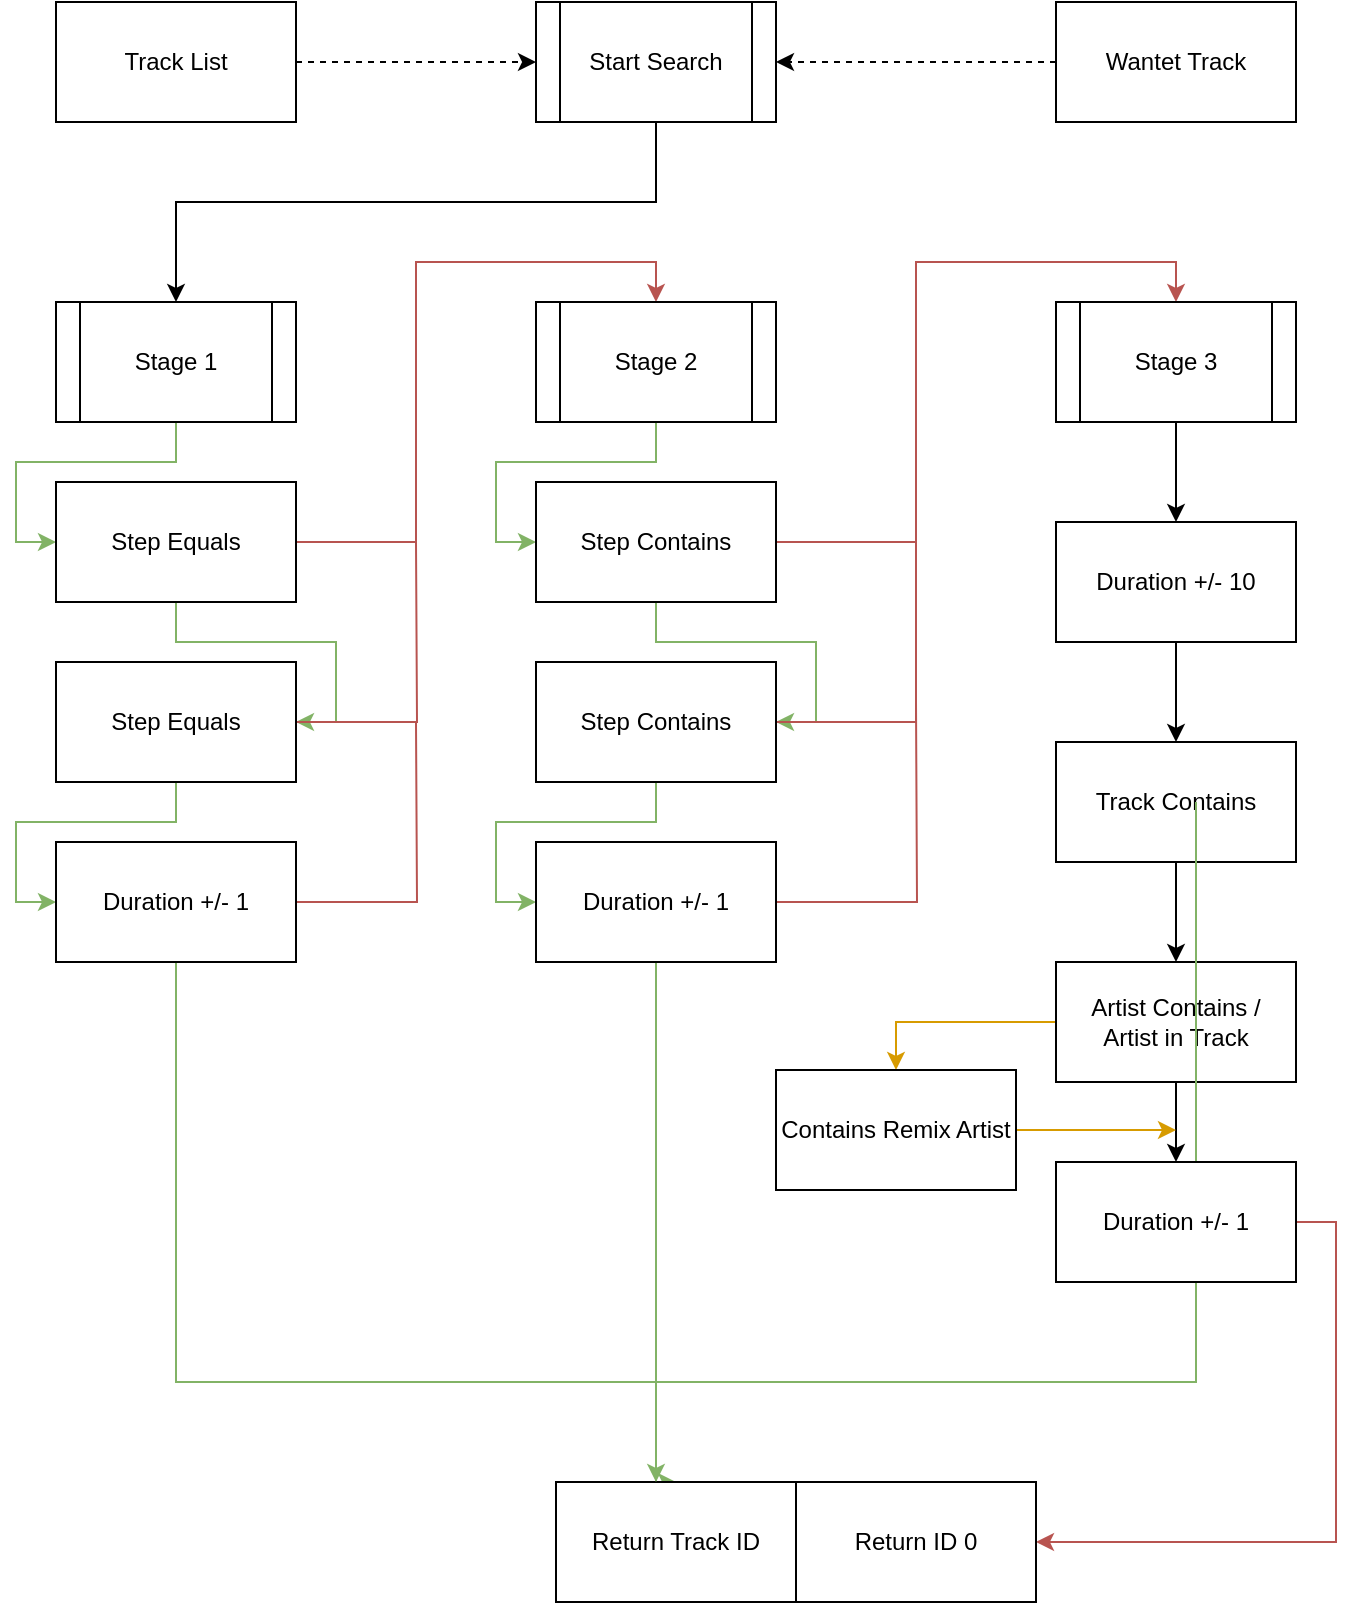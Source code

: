 <mxfile version="12.2.8" type="device" pages="1"><diagram id="hJxINMZ-vZQfY9JKoCwi" name="Page-1"><mxGraphModel dx="1663" dy="1034" grid="1" gridSize="10" guides="1" tooltips="1" connect="1" arrows="1" fold="1" page="1" pageScale="1" pageWidth="827" pageHeight="1169" math="0" shadow="0"><root><mxCell id="0"/><mxCell id="1" parent="0"/><mxCell id="z5D6ba_jsBbln0BORt6C-10" style="edgeStyle=orthogonalEdgeStyle;rounded=0;orthogonalLoop=1;jettySize=auto;html=1;entryX=0.5;entryY=0;entryDx=0;entryDy=0;startArrow=none;startFill=0;endArrow=classic;endFill=1;" edge="1" parent="1" source="z5D6ba_jsBbln0BORt6C-2" target="z5D6ba_jsBbln0BORt6C-9"><mxGeometry relative="1" as="geometry"><Array as="points"><mxPoint x="380" y="120"/><mxPoint x="140" y="120"/></Array></mxGeometry></mxCell><mxCell id="z5D6ba_jsBbln0BORt6C-2" value="Start Search" style="shape=process;whiteSpace=wrap;html=1;backgroundOutline=1;" vertex="1" parent="1"><mxGeometry x="320" y="20" width="120" height="60" as="geometry"/></mxCell><mxCell id="z5D6ba_jsBbln0BORt6C-5" value="" style="endArrow=classic;dashed=1;html=1;entryX=1;entryY=0.5;entryDx=0;entryDy=0;startArrow=none;startFill=0;endFill=1;" edge="1" parent="1" target="z5D6ba_jsBbln0BORt6C-2"><mxGeometry width="50" height="50" relative="1" as="geometry"><mxPoint x="580" y="50" as="sourcePoint"/><mxPoint x="120" y="220" as="targetPoint"/><Array as="points"/></mxGeometry></mxCell><mxCell id="z5D6ba_jsBbln0BORt6C-6" value="Wantet Track" style="rounded=0;whiteSpace=wrap;html=1;" vertex="1" parent="1"><mxGeometry x="580" y="20" width="120" height="60" as="geometry"/></mxCell><mxCell id="z5D6ba_jsBbln0BORt6C-7" value="" style="endArrow=classic;dashed=1;html=1;entryX=0;entryY=0.5;entryDx=0;entryDy=0;startArrow=none;startFill=0;endFill=1;exitX=1;exitY=0.5;exitDx=0;exitDy=0;" edge="1" parent="1" source="z5D6ba_jsBbln0BORt6C-8" target="z5D6ba_jsBbln0BORt6C-2"><mxGeometry width="50" height="50" relative="1" as="geometry"><mxPoint x="50" y="50" as="sourcePoint"/><mxPoint x="-90" y="50" as="targetPoint"/><Array as="points"/></mxGeometry></mxCell><mxCell id="z5D6ba_jsBbln0BORt6C-8" value="Track List" style="rounded=0;whiteSpace=wrap;html=1;" vertex="1" parent="1"><mxGeometry x="80" y="20" width="120" height="60" as="geometry"/></mxCell><mxCell id="z5D6ba_jsBbln0BORt6C-14" style="edgeStyle=orthogonalEdgeStyle;rounded=0;orthogonalLoop=1;jettySize=auto;html=1;entryX=0;entryY=0.5;entryDx=0;entryDy=0;startArrow=none;startFill=0;endArrow=classic;endFill=1;fillColor=#d5e8d4;strokeColor=#82b366;" edge="1" parent="1" source="z5D6ba_jsBbln0BORt6C-9" target="z5D6ba_jsBbln0BORt6C-11"><mxGeometry relative="1" as="geometry"/></mxCell><mxCell id="z5D6ba_jsBbln0BORt6C-9" value="Stage 1" style="shape=process;whiteSpace=wrap;html=1;backgroundOutline=1;" vertex="1" parent="1"><mxGeometry x="80" y="170" width="120" height="60" as="geometry"/></mxCell><mxCell id="z5D6ba_jsBbln0BORt6C-15" style="edgeStyle=orthogonalEdgeStyle;rounded=0;orthogonalLoop=1;jettySize=auto;html=1;entryX=1;entryY=0.5;entryDx=0;entryDy=0;startArrow=none;startFill=0;endArrow=classic;endFill=1;fillColor=#d5e8d4;strokeColor=#82b366;" edge="1" parent="1" source="z5D6ba_jsBbln0BORt6C-11" target="z5D6ba_jsBbln0BORt6C-12"><mxGeometry relative="1" as="geometry"/></mxCell><mxCell id="z5D6ba_jsBbln0BORt6C-20" style="edgeStyle=orthogonalEdgeStyle;rounded=0;orthogonalLoop=1;jettySize=auto;html=1;entryX=0.5;entryY=0;entryDx=0;entryDy=0;startArrow=none;startFill=0;endArrow=classic;endFill=1;fillColor=#f8cecc;strokeColor=#b85450;" edge="1" parent="1" source="z5D6ba_jsBbln0BORt6C-11" target="z5D6ba_jsBbln0BORt6C-19"><mxGeometry relative="1" as="geometry"/></mxCell><mxCell id="z5D6ba_jsBbln0BORt6C-11" value="Step Equals" style="rounded=0;whiteSpace=wrap;html=1;" vertex="1" parent="1"><mxGeometry x="80" y="260" width="120" height="60" as="geometry"/></mxCell><mxCell id="z5D6ba_jsBbln0BORt6C-16" style="edgeStyle=orthogonalEdgeStyle;rounded=0;orthogonalLoop=1;jettySize=auto;html=1;entryX=0;entryY=0.5;entryDx=0;entryDy=0;startArrow=none;startFill=0;endArrow=classic;endFill=1;fillColor=#d5e8d4;strokeColor=#82b366;" edge="1" parent="1" source="z5D6ba_jsBbln0BORt6C-12" target="z5D6ba_jsBbln0BORt6C-13"><mxGeometry relative="1" as="geometry"/></mxCell><mxCell id="z5D6ba_jsBbln0BORt6C-21" style="edgeStyle=orthogonalEdgeStyle;rounded=0;orthogonalLoop=1;jettySize=auto;html=1;startArrow=none;startFill=0;endArrow=none;endFill=0;fillColor=#f8cecc;strokeColor=#b85450;" edge="1" parent="1" source="z5D6ba_jsBbln0BORt6C-12"><mxGeometry relative="1" as="geometry"><mxPoint x="260" y="290" as="targetPoint"/></mxGeometry></mxCell><mxCell id="z5D6ba_jsBbln0BORt6C-12" value="Step Equals" style="rounded=0;whiteSpace=wrap;html=1;" vertex="1" parent="1"><mxGeometry x="80" y="350" width="120" height="60" as="geometry"/></mxCell><mxCell id="z5D6ba_jsBbln0BORt6C-18" style="edgeStyle=orthogonalEdgeStyle;rounded=0;orthogonalLoop=1;jettySize=auto;html=1;entryX=0.5;entryY=0;entryDx=0;entryDy=0;startArrow=none;startFill=0;endArrow=classic;endFill=1;fillColor=#d5e8d4;strokeColor=#82b366;" edge="1" parent="1" source="z5D6ba_jsBbln0BORt6C-13" target="z5D6ba_jsBbln0BORt6C-17"><mxGeometry relative="1" as="geometry"><Array as="points"><mxPoint x="140" y="710"/><mxPoint x="380" y="710"/><mxPoint x="380" y="760"/></Array></mxGeometry></mxCell><mxCell id="z5D6ba_jsBbln0BORt6C-22" style="edgeStyle=orthogonalEdgeStyle;rounded=0;orthogonalLoop=1;jettySize=auto;html=1;startArrow=none;startFill=0;endArrow=none;endFill=0;fillColor=#f8cecc;strokeColor=#b85450;" edge="1" parent="1" source="z5D6ba_jsBbln0BORt6C-13"><mxGeometry relative="1" as="geometry"><mxPoint x="260" y="380" as="targetPoint"/></mxGeometry></mxCell><mxCell id="z5D6ba_jsBbln0BORt6C-13" value="Duration +/- 1" style="rounded=0;whiteSpace=wrap;html=1;" vertex="1" parent="1"><mxGeometry x="80" y="440" width="120" height="60" as="geometry"/></mxCell><mxCell id="z5D6ba_jsBbln0BORt6C-17" value="Return Track ID" style="rounded=0;whiteSpace=wrap;html=1;" vertex="1" parent="1"><mxGeometry x="330" y="760" width="120" height="60" as="geometry"/></mxCell><mxCell id="z5D6ba_jsBbln0BORt6C-26" style="edgeStyle=orthogonalEdgeStyle;rounded=0;orthogonalLoop=1;jettySize=auto;html=1;entryX=0;entryY=0.5;entryDx=0;entryDy=0;startArrow=none;startFill=0;endArrow=classic;endFill=1;fillColor=#d5e8d4;strokeColor=#82b366;" edge="1" parent="1" source="z5D6ba_jsBbln0BORt6C-19" target="z5D6ba_jsBbln0BORt6C-23"><mxGeometry relative="1" as="geometry"/></mxCell><mxCell id="z5D6ba_jsBbln0BORt6C-19" value="Stage 2" style="shape=process;whiteSpace=wrap;html=1;backgroundOutline=1;" vertex="1" parent="1"><mxGeometry x="320" y="170" width="120" height="60" as="geometry"/></mxCell><mxCell id="z5D6ba_jsBbln0BORt6C-27" style="edgeStyle=orthogonalEdgeStyle;rounded=0;orthogonalLoop=1;jettySize=auto;html=1;entryX=1;entryY=0.5;entryDx=0;entryDy=0;startArrow=none;startFill=0;endArrow=classic;endFill=1;fillColor=#d5e8d4;strokeColor=#82b366;" edge="1" parent="1" source="z5D6ba_jsBbln0BORt6C-23" target="z5D6ba_jsBbln0BORt6C-24"><mxGeometry relative="1" as="geometry"/></mxCell><mxCell id="z5D6ba_jsBbln0BORt6C-31" style="edgeStyle=orthogonalEdgeStyle;rounded=0;orthogonalLoop=1;jettySize=auto;html=1;entryX=0.5;entryY=0;entryDx=0;entryDy=0;startArrow=none;startFill=0;endArrow=classic;endFill=1;fillColor=#f8cecc;strokeColor=#b85450;" edge="1" parent="1" source="z5D6ba_jsBbln0BORt6C-23" target="z5D6ba_jsBbln0BORt6C-30"><mxGeometry relative="1" as="geometry"/></mxCell><mxCell id="z5D6ba_jsBbln0BORt6C-23" value="Step Contains" style="rounded=0;whiteSpace=wrap;html=1;" vertex="1" parent="1"><mxGeometry x="320" y="260" width="120" height="60" as="geometry"/></mxCell><mxCell id="z5D6ba_jsBbln0BORt6C-28" style="edgeStyle=orthogonalEdgeStyle;rounded=0;orthogonalLoop=1;jettySize=auto;html=1;entryX=0;entryY=0.5;entryDx=0;entryDy=0;startArrow=none;startFill=0;endArrow=classic;endFill=1;fillColor=#d5e8d4;strokeColor=#82b366;" edge="1" parent="1" source="z5D6ba_jsBbln0BORt6C-24" target="z5D6ba_jsBbln0BORt6C-25"><mxGeometry relative="1" as="geometry"/></mxCell><mxCell id="z5D6ba_jsBbln0BORt6C-32" style="edgeStyle=orthogonalEdgeStyle;rounded=0;orthogonalLoop=1;jettySize=auto;html=1;startArrow=none;startFill=0;endArrow=none;endFill=0;fillColor=#f8cecc;strokeColor=#b85450;" edge="1" parent="1" source="z5D6ba_jsBbln0BORt6C-24"><mxGeometry relative="1" as="geometry"><mxPoint x="510" y="290" as="targetPoint"/><Array as="points"><mxPoint x="510" y="380"/><mxPoint x="510" y="170"/></Array></mxGeometry></mxCell><mxCell id="z5D6ba_jsBbln0BORt6C-24" value="Step Contains" style="rounded=0;whiteSpace=wrap;html=1;" vertex="1" parent="1"><mxGeometry x="320" y="350" width="120" height="60" as="geometry"/></mxCell><mxCell id="z5D6ba_jsBbln0BORt6C-33" style="edgeStyle=orthogonalEdgeStyle;rounded=0;orthogonalLoop=1;jettySize=auto;html=1;startArrow=none;startFill=0;endArrow=none;endFill=0;fillColor=#f8cecc;strokeColor=#b85450;" edge="1" parent="1" source="z5D6ba_jsBbln0BORt6C-25"><mxGeometry relative="1" as="geometry"><mxPoint x="510" y="370" as="targetPoint"/></mxGeometry></mxCell><mxCell id="z5D6ba_jsBbln0BORt6C-46" style="edgeStyle=orthogonalEdgeStyle;rounded=0;orthogonalLoop=1;jettySize=auto;html=1;startArrow=none;startFill=0;endArrow=none;endFill=0;fillColor=#d5e8d4;strokeColor=#82b366;" edge="1" parent="1" source="z5D6ba_jsBbln0BORt6C-25"><mxGeometry relative="1" as="geometry"><mxPoint x="380" y="710" as="targetPoint"/></mxGeometry></mxCell><mxCell id="z5D6ba_jsBbln0BORt6C-25" value="Duration +/- 1" style="rounded=0;whiteSpace=wrap;html=1;" vertex="1" parent="1"><mxGeometry x="320" y="440" width="120" height="60" as="geometry"/></mxCell><mxCell id="z5D6ba_jsBbln0BORt6C-35" style="edgeStyle=orthogonalEdgeStyle;rounded=0;orthogonalLoop=1;jettySize=auto;html=1;entryX=0.5;entryY=0;entryDx=0;entryDy=0;startArrow=none;startFill=0;endArrow=classic;endFill=1;" edge="1" parent="1" source="z5D6ba_jsBbln0BORt6C-30" target="z5D6ba_jsBbln0BORt6C-34"><mxGeometry relative="1" as="geometry"/></mxCell><mxCell id="z5D6ba_jsBbln0BORt6C-30" value="Stage 3" style="shape=process;whiteSpace=wrap;html=1;backgroundOutline=1;" vertex="1" parent="1"><mxGeometry x="580" y="170" width="120" height="60" as="geometry"/></mxCell><mxCell id="z5D6ba_jsBbln0BORt6C-37" style="edgeStyle=orthogonalEdgeStyle;rounded=0;orthogonalLoop=1;jettySize=auto;html=1;entryX=0.5;entryY=0;entryDx=0;entryDy=0;startArrow=none;startFill=0;endArrow=classic;endFill=1;" edge="1" parent="1" source="z5D6ba_jsBbln0BORt6C-34" target="z5D6ba_jsBbln0BORt6C-36"><mxGeometry relative="1" as="geometry"/></mxCell><mxCell id="z5D6ba_jsBbln0BORt6C-34" value="Duration +/- 10" style="rounded=0;whiteSpace=wrap;html=1;" vertex="1" parent="1"><mxGeometry x="580" y="280" width="120" height="60" as="geometry"/></mxCell><mxCell id="z5D6ba_jsBbln0BORt6C-39" style="edgeStyle=orthogonalEdgeStyle;rounded=0;orthogonalLoop=1;jettySize=auto;html=1;entryX=0.5;entryY=0;entryDx=0;entryDy=0;startArrow=none;startFill=0;endArrow=classic;endFill=1;" edge="1" parent="1" source="z5D6ba_jsBbln0BORt6C-36" target="z5D6ba_jsBbln0BORt6C-38"><mxGeometry relative="1" as="geometry"/></mxCell><mxCell id="z5D6ba_jsBbln0BORt6C-36" value="Track Contains" style="rounded=0;whiteSpace=wrap;html=1;" vertex="1" parent="1"><mxGeometry x="580" y="390" width="120" height="60" as="geometry"/></mxCell><mxCell id="z5D6ba_jsBbln0BORt6C-41" style="edgeStyle=orthogonalEdgeStyle;rounded=0;orthogonalLoop=1;jettySize=auto;html=1;startArrow=none;startFill=0;endArrow=classic;endFill=1;" edge="1" parent="1" source="z5D6ba_jsBbln0BORt6C-38"><mxGeometry relative="1" as="geometry"><mxPoint x="640" y="600" as="targetPoint"/></mxGeometry></mxCell><mxCell id="z5D6ba_jsBbln0BORt6C-43" style="edgeStyle=orthogonalEdgeStyle;rounded=0;orthogonalLoop=1;jettySize=auto;html=1;entryX=0.5;entryY=0;entryDx=0;entryDy=0;startArrow=none;startFill=0;endArrow=classic;endFill=1;fillColor=#ffe6cc;strokeColor=#d79b00;" edge="1" parent="1" source="z5D6ba_jsBbln0BORt6C-38" target="z5D6ba_jsBbln0BORt6C-42"><mxGeometry relative="1" as="geometry"/></mxCell><mxCell id="z5D6ba_jsBbln0BORt6C-38" value="Artist Contains /&lt;br&gt;Artist in Track" style="rounded=0;whiteSpace=wrap;html=1;" vertex="1" parent="1"><mxGeometry x="580" y="500" width="120" height="60" as="geometry"/></mxCell><mxCell id="z5D6ba_jsBbln0BORt6C-45" style="edgeStyle=orthogonalEdgeStyle;rounded=0;orthogonalLoop=1;jettySize=auto;html=1;startArrow=none;startFill=0;endArrow=classic;endFill=1;fillColor=#d5e8d4;strokeColor=#82b366;" edge="1" parent="1"><mxGeometry relative="1" as="geometry"><mxPoint x="650" y="420" as="sourcePoint"/><mxPoint x="380" y="760" as="targetPoint"/><Array as="points"><mxPoint x="650" y="710"/><mxPoint x="380" y="710"/><mxPoint x="380" y="760"/></Array></mxGeometry></mxCell><mxCell id="z5D6ba_jsBbln0BORt6C-49" style="edgeStyle=orthogonalEdgeStyle;rounded=0;orthogonalLoop=1;jettySize=auto;html=1;startArrow=none;startFill=0;endArrow=classic;endFill=1;fillColor=#f8cecc;strokeColor=#b85450;entryX=1;entryY=0.5;entryDx=0;entryDy=0;" edge="1" parent="1" source="z5D6ba_jsBbln0BORt6C-40" target="z5D6ba_jsBbln0BORt6C-48"><mxGeometry relative="1" as="geometry"><mxPoint x="579" y="1030" as="targetPoint"/><Array as="points"><mxPoint x="720" y="630"/><mxPoint x="720" y="790"/></Array></mxGeometry></mxCell><mxCell id="z5D6ba_jsBbln0BORt6C-40" value="Duration +/- 1" style="rounded=0;whiteSpace=wrap;html=1;" vertex="1" parent="1"><mxGeometry x="580" y="600" width="120" height="60" as="geometry"/></mxCell><mxCell id="z5D6ba_jsBbln0BORt6C-44" style="edgeStyle=orthogonalEdgeStyle;rounded=0;orthogonalLoop=1;jettySize=auto;html=1;startArrow=none;startFill=0;endArrow=classic;endFill=1;fillColor=#ffe6cc;strokeColor=#d79b00;" edge="1" parent="1" source="z5D6ba_jsBbln0BORt6C-42"><mxGeometry relative="1" as="geometry"><mxPoint x="640" y="584" as="targetPoint"/></mxGeometry></mxCell><mxCell id="z5D6ba_jsBbln0BORt6C-42" value="Contains Remix Artist" style="rounded=0;whiteSpace=wrap;html=1;" vertex="1" parent="1"><mxGeometry x="440" y="554" width="120" height="60" as="geometry"/></mxCell><mxCell id="z5D6ba_jsBbln0BORt6C-48" value="Return ID 0" style="rounded=0;whiteSpace=wrap;html=1;" vertex="1" parent="1"><mxGeometry x="450" y="760" width="120" height="60" as="geometry"/></mxCell></root></mxGraphModel></diagram></mxfile>